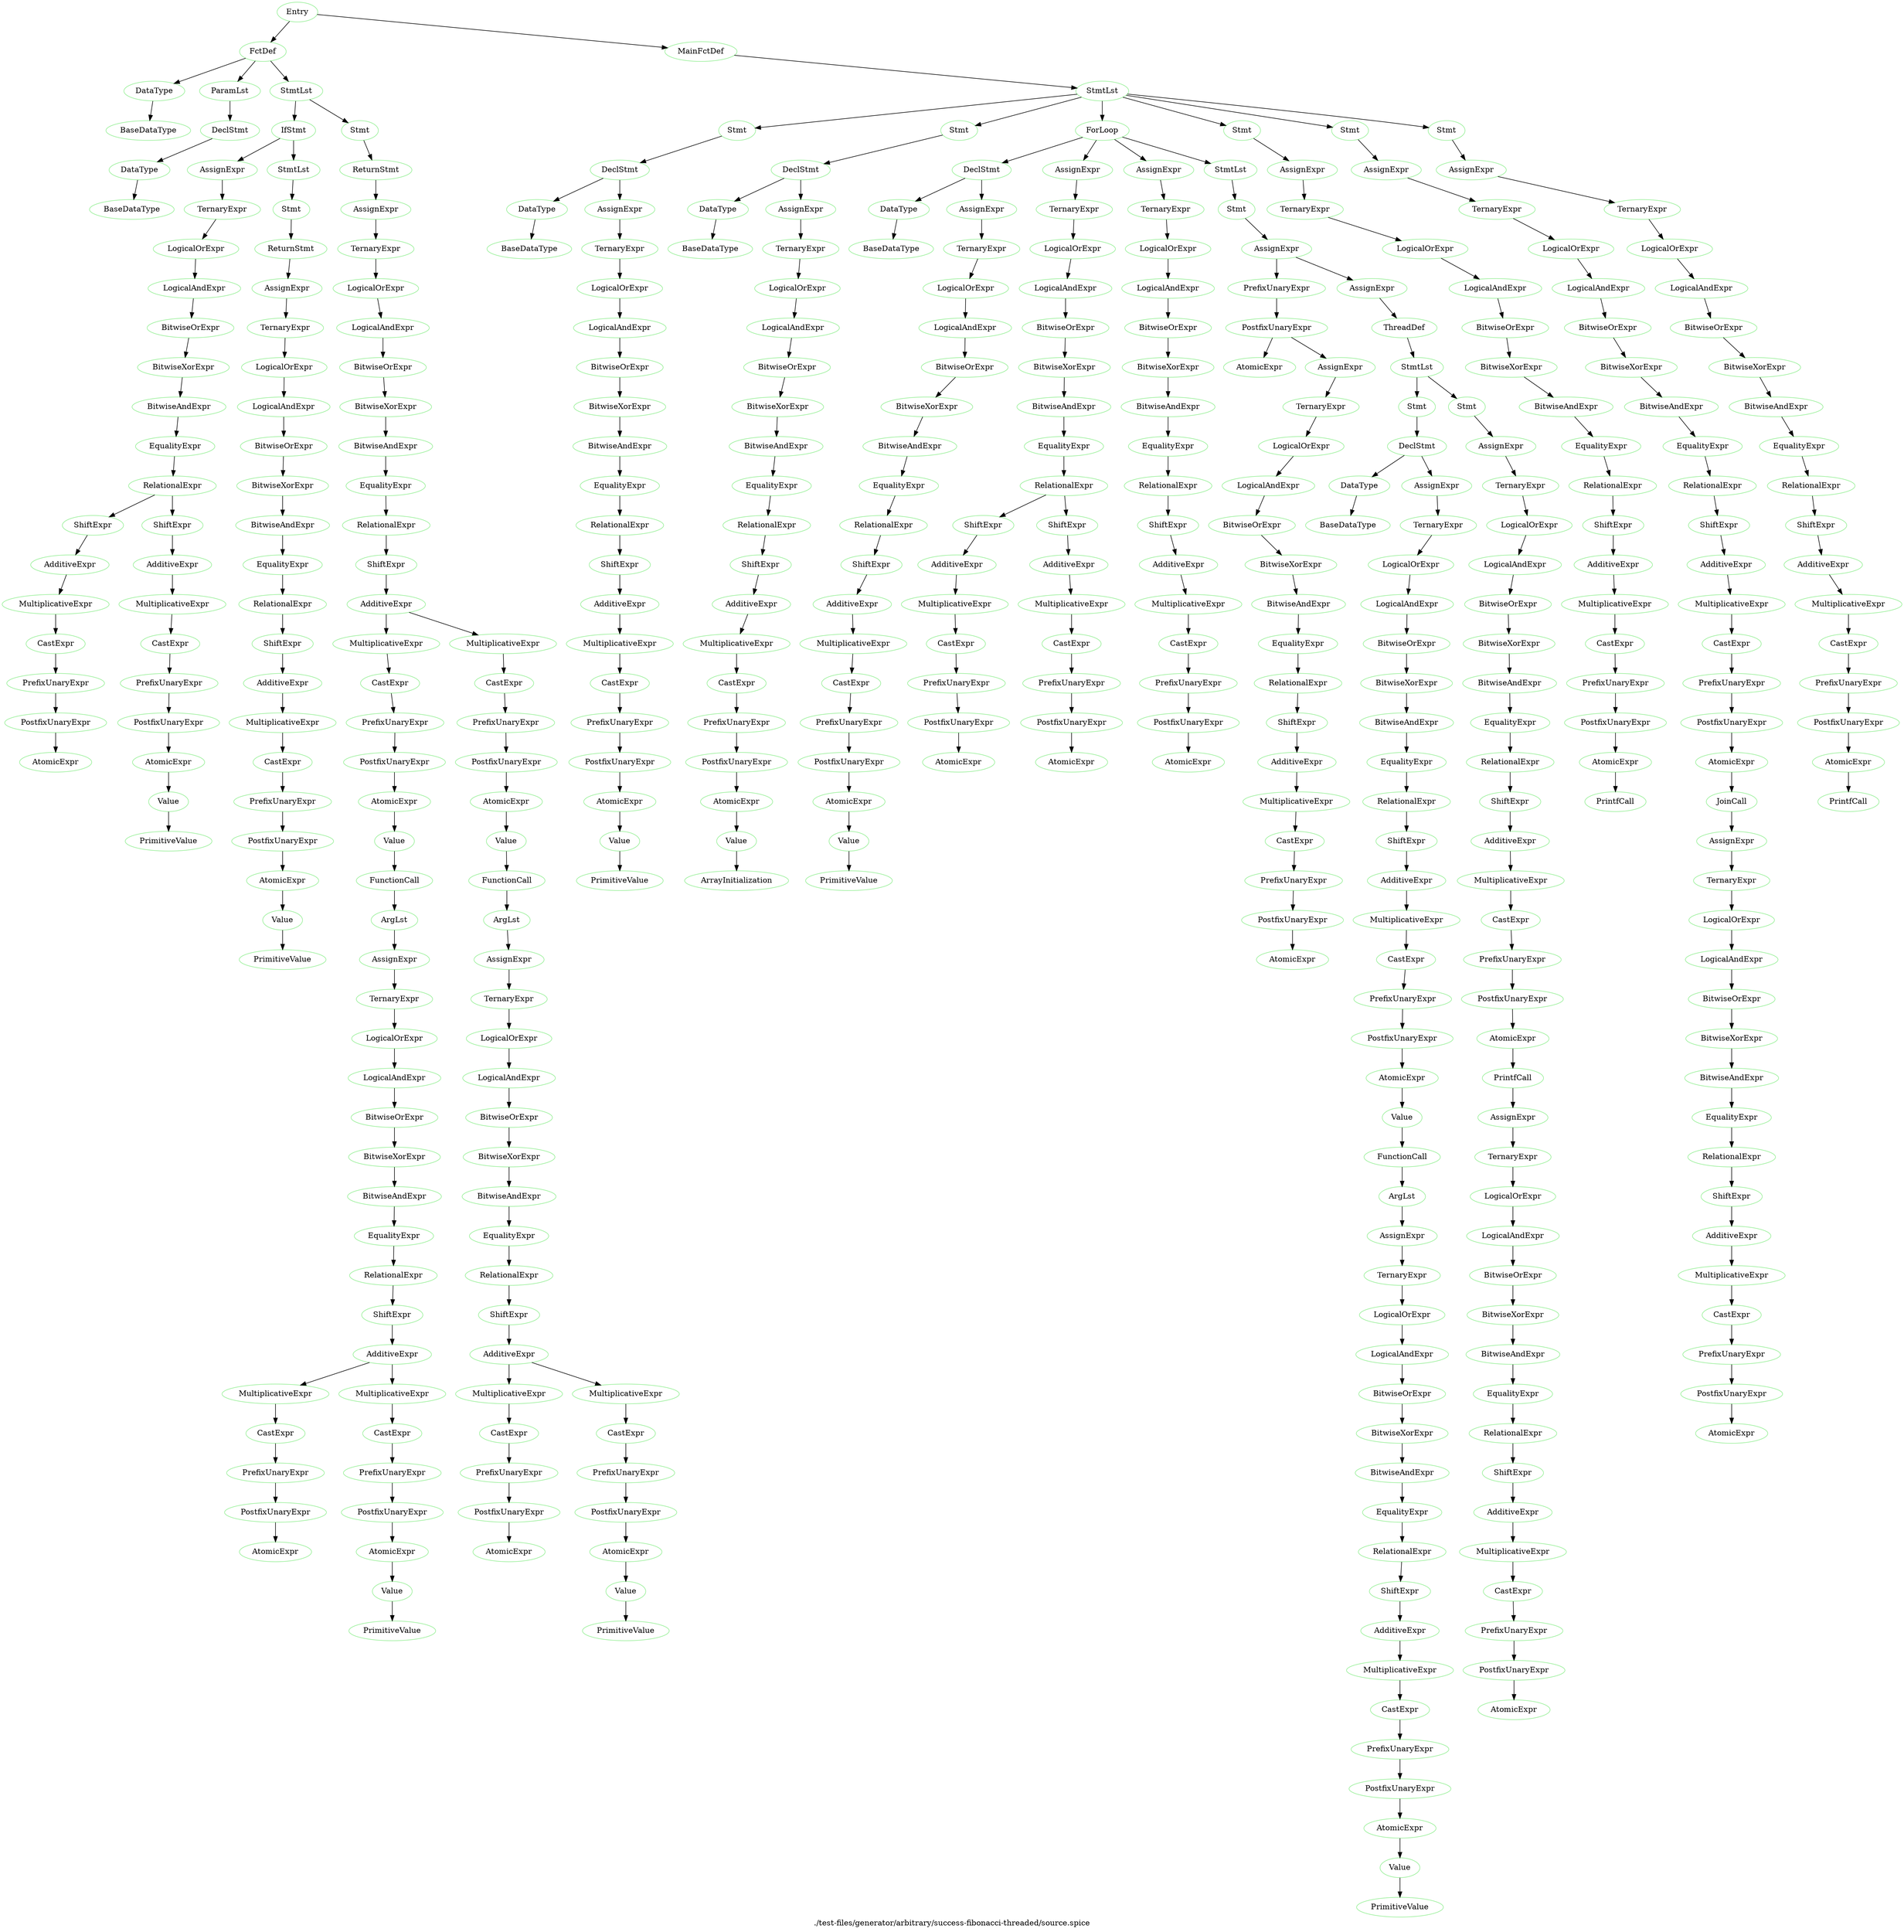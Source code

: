 digraph {
 rankdir="TB";
 label="./test-files/generator/arbitrary/success-fibonacci-threaded/source.spice";
 L1C1_Entry [color="lightgreen",label="Entry"];
 L1C1_FctDef [color="lightgreen",label="FctDef"];
 L1C1_Entry -> L1C1_FctDef;
 L1C3_DataType [color="lightgreen",label="DataType"];
 L1C1_FctDef -> L1C3_DataType;
 L1C3_BaseDataType [color="lightgreen",label="BaseDataType"];
 L1C3_DataType -> L1C3_BaseDataType;
 L1C12_ParamLst [color="lightgreen",label="ParamLst"];
 L1C1_FctDef -> L1C12_ParamLst;
 L1C12_DeclStmt [color="lightgreen",label="DeclStmt"];
 L1C12_ParamLst -> L1C12_DeclStmt;
 L1C12_DataType [color="lightgreen",label="DataType"];
 L1C12_DeclStmt -> L1C12_DataType;
 L1C12_BaseDataType [color="lightgreen",label="BaseDataType"];
 L1C12_DataType -> L1C12_BaseDataType;
 L2C5_StmtLst [color="lightgreen",label="StmtLst"];
 L1C1_FctDef -> L2C5_StmtLst;
 L2C5_IfStmt [color="lightgreen",label="IfStmt"];
 L2C5_StmtLst -> L2C5_IfStmt;
 L2C8_AssignExpr [color="lightgreen",label="AssignExpr"];
 L2C5_IfStmt -> L2C8_AssignExpr;
 L2C8_TernaryExpr [color="lightgreen",label="TernaryExpr"];
 L2C8_AssignExpr -> L2C8_TernaryExpr;
 L2C8_LogicalOrExpr [color="lightgreen",label="LogicalOrExpr"];
 L2C8_TernaryExpr -> L2C8_LogicalOrExpr;
 L2C8_LogicalAndExpr [color="lightgreen",label="LogicalAndExpr"];
 L2C8_LogicalOrExpr -> L2C8_LogicalAndExpr;
 L2C8_BitwiseOrExpr [color="lightgreen",label="BitwiseOrExpr"];
 L2C8_LogicalAndExpr -> L2C8_BitwiseOrExpr;
 L2C8_BitwiseXorExpr [color="lightgreen",label="BitwiseXorExpr"];
 L2C8_BitwiseOrExpr -> L2C8_BitwiseXorExpr;
 L2C8_BitwiseAndExpr [color="lightgreen",label="BitwiseAndExpr"];
 L2C8_BitwiseXorExpr -> L2C8_BitwiseAndExpr;
 L2C8_EqualityExpr [color="lightgreen",label="EqualityExpr"];
 L2C8_BitwiseAndExpr -> L2C8_EqualityExpr;
 L2C8_RelationalExpr [color="lightgreen",label="RelationalExpr"];
 L2C8_EqualityExpr -> L2C8_RelationalExpr;
 L2C8_ShiftExpr [color="lightgreen",label="ShiftExpr"];
 L2C8_RelationalExpr -> L2C8_ShiftExpr;
 L2C8_AdditiveExpr [color="lightgreen",label="AdditiveExpr"];
 L2C8_ShiftExpr -> L2C8_AdditiveExpr;
 L2C8_MultiplicativeExpr [color="lightgreen",label="MultiplicativeExpr"];
 L2C8_AdditiveExpr -> L2C8_MultiplicativeExpr;
 L2C8_CastExpr [color="lightgreen",label="CastExpr"];
 L2C8_MultiplicativeExpr -> L2C8_CastExpr;
 L2C8_PrefixUnaryExpr [color="lightgreen",label="PrefixUnaryExpr"];
 L2C8_CastExpr -> L2C8_PrefixUnaryExpr;
 L2C8_PostfixUnaryExpr [color="lightgreen",label="PostfixUnaryExpr"];
 L2C8_PrefixUnaryExpr -> L2C8_PostfixUnaryExpr;
 L2C8_AtomicExpr [color="lightgreen",label="AtomicExpr"];
 L2C8_PostfixUnaryExpr -> L2C8_AtomicExpr;
 L2C13_ShiftExpr [color="lightgreen",label="ShiftExpr"];
 L2C8_RelationalExpr -> L2C13_ShiftExpr;
 L2C13_AdditiveExpr [color="lightgreen",label="AdditiveExpr"];
 L2C13_ShiftExpr -> L2C13_AdditiveExpr;
 L2C13_MultiplicativeExpr [color="lightgreen",label="MultiplicativeExpr"];
 L2C13_AdditiveExpr -> L2C13_MultiplicativeExpr;
 L2C13_CastExpr [color="lightgreen",label="CastExpr"];
 L2C13_MultiplicativeExpr -> L2C13_CastExpr;
 L2C13_PrefixUnaryExpr [color="lightgreen",label="PrefixUnaryExpr"];
 L2C13_CastExpr -> L2C13_PrefixUnaryExpr;
 L2C13_PostfixUnaryExpr [color="lightgreen",label="PostfixUnaryExpr"];
 L2C13_PrefixUnaryExpr -> L2C13_PostfixUnaryExpr;
 L2C13_AtomicExpr [color="lightgreen",label="AtomicExpr"];
 L2C13_PostfixUnaryExpr -> L2C13_AtomicExpr;
 L2C13_Value [color="lightgreen",label="Value"];
 L2C13_AtomicExpr -> L2C13_Value;
 L2C13_PrimitiveValue [color="lightgreen",label="PrimitiveValue"];
 L2C13_Value -> L2C13_PrimitiveValue;
 L2C17_StmtLst [color="lightgreen",label="StmtLst"];
 L2C5_IfStmt -> L2C17_StmtLst;
 L2C17_Stmt [color="lightgreen",label="Stmt"];
 L2C17_StmtLst -> L2C17_Stmt;
 L2C17_ReturnStmt [color="lightgreen",label="ReturnStmt"];
 L2C17_Stmt -> L2C17_ReturnStmt;
 L2C24_AssignExpr [color="lightgreen",label="AssignExpr"];
 L2C17_ReturnStmt -> L2C24_AssignExpr;
 L2C24_TernaryExpr [color="lightgreen",label="TernaryExpr"];
 L2C24_AssignExpr -> L2C24_TernaryExpr;
 L2C24_LogicalOrExpr [color="lightgreen",label="LogicalOrExpr"];
 L2C24_TernaryExpr -> L2C24_LogicalOrExpr;
 L2C24_LogicalAndExpr [color="lightgreen",label="LogicalAndExpr"];
 L2C24_LogicalOrExpr -> L2C24_LogicalAndExpr;
 L2C24_BitwiseOrExpr [color="lightgreen",label="BitwiseOrExpr"];
 L2C24_LogicalAndExpr -> L2C24_BitwiseOrExpr;
 L2C24_BitwiseXorExpr [color="lightgreen",label="BitwiseXorExpr"];
 L2C24_BitwiseOrExpr -> L2C24_BitwiseXorExpr;
 L2C24_BitwiseAndExpr [color="lightgreen",label="BitwiseAndExpr"];
 L2C24_BitwiseXorExpr -> L2C24_BitwiseAndExpr;
 L2C24_EqualityExpr [color="lightgreen",label="EqualityExpr"];
 L2C24_BitwiseAndExpr -> L2C24_EqualityExpr;
 L2C24_RelationalExpr [color="lightgreen",label="RelationalExpr"];
 L2C24_EqualityExpr -> L2C24_RelationalExpr;
 L2C24_ShiftExpr [color="lightgreen",label="ShiftExpr"];
 L2C24_RelationalExpr -> L2C24_ShiftExpr;
 L2C24_AdditiveExpr [color="lightgreen",label="AdditiveExpr"];
 L2C24_ShiftExpr -> L2C24_AdditiveExpr;
 L2C24_MultiplicativeExpr [color="lightgreen",label="MultiplicativeExpr"];
 L2C24_AdditiveExpr -> L2C24_MultiplicativeExpr;
 L2C24_CastExpr [color="lightgreen",label="CastExpr"];
 L2C24_MultiplicativeExpr -> L2C24_CastExpr;
 L2C24_PrefixUnaryExpr [color="lightgreen",label="PrefixUnaryExpr"];
 L2C24_CastExpr -> L2C24_PrefixUnaryExpr;
 L2C24_PostfixUnaryExpr [color="lightgreen",label="PostfixUnaryExpr"];
 L2C24_PrefixUnaryExpr -> L2C24_PostfixUnaryExpr;
 L2C24_AtomicExpr [color="lightgreen",label="AtomicExpr"];
 L2C24_PostfixUnaryExpr -> L2C24_AtomicExpr;
 L2C24_Value [color="lightgreen",label="Value"];
 L2C24_AtomicExpr -> L2C24_Value;
 L2C24_PrimitiveValue [color="lightgreen",label="PrimitiveValue"];
 L2C24_Value -> L2C24_PrimitiveValue;
 L3C5_Stmt [color="lightgreen",label="Stmt"];
 L2C5_StmtLst -> L3C5_Stmt;
 L3C5_ReturnStmt [color="lightgreen",label="ReturnStmt"];
 L3C5_Stmt -> L3C5_ReturnStmt;
 L3C12_AssignExpr [color="lightgreen",label="AssignExpr"];
 L3C5_ReturnStmt -> L3C12_AssignExpr;
 L3C12_TernaryExpr [color="lightgreen",label="TernaryExpr"];
 L3C12_AssignExpr -> L3C12_TernaryExpr;
 L3C12_LogicalOrExpr [color="lightgreen",label="LogicalOrExpr"];
 L3C12_TernaryExpr -> L3C12_LogicalOrExpr;
 L3C12_LogicalAndExpr [color="lightgreen",label="LogicalAndExpr"];
 L3C12_LogicalOrExpr -> L3C12_LogicalAndExpr;
 L3C12_BitwiseOrExpr [color="lightgreen",label="BitwiseOrExpr"];
 L3C12_LogicalAndExpr -> L3C12_BitwiseOrExpr;
 L3C12_BitwiseXorExpr [color="lightgreen",label="BitwiseXorExpr"];
 L3C12_BitwiseOrExpr -> L3C12_BitwiseXorExpr;
 L3C12_BitwiseAndExpr [color="lightgreen",label="BitwiseAndExpr"];
 L3C12_BitwiseXorExpr -> L3C12_BitwiseAndExpr;
 L3C12_EqualityExpr [color="lightgreen",label="EqualityExpr"];
 L3C12_BitwiseAndExpr -> L3C12_EqualityExpr;
 L3C12_RelationalExpr [color="lightgreen",label="RelationalExpr"];
 L3C12_EqualityExpr -> L3C12_RelationalExpr;
 L3C12_ShiftExpr [color="lightgreen",label="ShiftExpr"];
 L3C12_RelationalExpr -> L3C12_ShiftExpr;
 L3C12_AdditiveExpr [color="lightgreen",label="AdditiveExpr"];
 L3C12_ShiftExpr -> L3C12_AdditiveExpr;
 L3C12_MultiplicativeExpr [color="lightgreen",label="MultiplicativeExpr"];
 L3C12_AdditiveExpr -> L3C12_MultiplicativeExpr;
 L3C12_CastExpr [color="lightgreen",label="CastExpr"];
 L3C12_MultiplicativeExpr -> L3C12_CastExpr;
 L3C12_PrefixUnaryExpr [color="lightgreen",label="PrefixUnaryExpr"];
 L3C12_CastExpr -> L3C12_PrefixUnaryExpr;
 L3C12_PostfixUnaryExpr [color="lightgreen",label="PostfixUnaryExpr"];
 L3C12_PrefixUnaryExpr -> L3C12_PostfixUnaryExpr;
 L3C12_AtomicExpr [color="lightgreen",label="AtomicExpr"];
 L3C12_PostfixUnaryExpr -> L3C12_AtomicExpr;
 L3C12_Value [color="lightgreen",label="Value"];
 L3C12_AtomicExpr -> L3C12_Value;
 L3C12_FunctionCall [color="lightgreen",label="FunctionCall"];
 L3C12_Value -> L3C12_FunctionCall;
 L3C16_ArgLst [color="lightgreen",label="ArgLst"];
 L3C12_FunctionCall -> L3C16_ArgLst;
 L3C16_AssignExpr [color="lightgreen",label="AssignExpr"];
 L3C16_ArgLst -> L3C16_AssignExpr;
 L3C16_TernaryExpr [color="lightgreen",label="TernaryExpr"];
 L3C16_AssignExpr -> L3C16_TernaryExpr;
 L3C16_LogicalOrExpr [color="lightgreen",label="LogicalOrExpr"];
 L3C16_TernaryExpr -> L3C16_LogicalOrExpr;
 L3C16_LogicalAndExpr [color="lightgreen",label="LogicalAndExpr"];
 L3C16_LogicalOrExpr -> L3C16_LogicalAndExpr;
 L3C16_BitwiseOrExpr [color="lightgreen",label="BitwiseOrExpr"];
 L3C16_LogicalAndExpr -> L3C16_BitwiseOrExpr;
 L3C16_BitwiseXorExpr [color="lightgreen",label="BitwiseXorExpr"];
 L3C16_BitwiseOrExpr -> L3C16_BitwiseXorExpr;
 L3C16_BitwiseAndExpr [color="lightgreen",label="BitwiseAndExpr"];
 L3C16_BitwiseXorExpr -> L3C16_BitwiseAndExpr;
 L3C16_EqualityExpr [color="lightgreen",label="EqualityExpr"];
 L3C16_BitwiseAndExpr -> L3C16_EqualityExpr;
 L3C16_RelationalExpr [color="lightgreen",label="RelationalExpr"];
 L3C16_EqualityExpr -> L3C16_RelationalExpr;
 L3C16_ShiftExpr [color="lightgreen",label="ShiftExpr"];
 L3C16_RelationalExpr -> L3C16_ShiftExpr;
 L3C16_AdditiveExpr [color="lightgreen",label="AdditiveExpr"];
 L3C16_ShiftExpr -> L3C16_AdditiveExpr;
 L3C16_MultiplicativeExpr [color="lightgreen",label="MultiplicativeExpr"];
 L3C16_AdditiveExpr -> L3C16_MultiplicativeExpr;
 L3C16_CastExpr [color="lightgreen",label="CastExpr"];
 L3C16_MultiplicativeExpr -> L3C16_CastExpr;
 L3C16_PrefixUnaryExpr [color="lightgreen",label="PrefixUnaryExpr"];
 L3C16_CastExpr -> L3C16_PrefixUnaryExpr;
 L3C16_PostfixUnaryExpr [color="lightgreen",label="PostfixUnaryExpr"];
 L3C16_PrefixUnaryExpr -> L3C16_PostfixUnaryExpr;
 L3C16_AtomicExpr [color="lightgreen",label="AtomicExpr"];
 L3C16_PostfixUnaryExpr -> L3C16_AtomicExpr;
 L3C20_MultiplicativeExpr [color="lightgreen",label="MultiplicativeExpr"];
 L3C16_AdditiveExpr -> L3C20_MultiplicativeExpr;
 L3C20_CastExpr [color="lightgreen",label="CastExpr"];
 L3C20_MultiplicativeExpr -> L3C20_CastExpr;
 L3C20_PrefixUnaryExpr [color="lightgreen",label="PrefixUnaryExpr"];
 L3C20_CastExpr -> L3C20_PrefixUnaryExpr;
 L3C20_PostfixUnaryExpr [color="lightgreen",label="PostfixUnaryExpr"];
 L3C20_PrefixUnaryExpr -> L3C20_PostfixUnaryExpr;
 L3C20_AtomicExpr [color="lightgreen",label="AtomicExpr"];
 L3C20_PostfixUnaryExpr -> L3C20_AtomicExpr;
 L3C20_Value [color="lightgreen",label="Value"];
 L3C20_AtomicExpr -> L3C20_Value;
 L3C20_PrimitiveValue [color="lightgreen",label="PrimitiveValue"];
 L3C20_Value -> L3C20_PrimitiveValue;
 L3C25_MultiplicativeExpr [color="lightgreen",label="MultiplicativeExpr"];
 L3C12_AdditiveExpr -> L3C25_MultiplicativeExpr;
 L3C25_CastExpr [color="lightgreen",label="CastExpr"];
 L3C25_MultiplicativeExpr -> L3C25_CastExpr;
 L3C25_PrefixUnaryExpr [color="lightgreen",label="PrefixUnaryExpr"];
 L3C25_CastExpr -> L3C25_PrefixUnaryExpr;
 L3C25_PostfixUnaryExpr [color="lightgreen",label="PostfixUnaryExpr"];
 L3C25_PrefixUnaryExpr -> L3C25_PostfixUnaryExpr;
 L3C25_AtomicExpr [color="lightgreen",label="AtomicExpr"];
 L3C25_PostfixUnaryExpr -> L3C25_AtomicExpr;
 L3C25_Value [color="lightgreen",label="Value"];
 L3C25_AtomicExpr -> L3C25_Value;
 L3C25_FunctionCall [color="lightgreen",label="FunctionCall"];
 L3C25_Value -> L3C25_FunctionCall;
 L3C29_ArgLst [color="lightgreen",label="ArgLst"];
 L3C25_FunctionCall -> L3C29_ArgLst;
 L3C29_AssignExpr [color="lightgreen",label="AssignExpr"];
 L3C29_ArgLst -> L3C29_AssignExpr;
 L3C29_TernaryExpr [color="lightgreen",label="TernaryExpr"];
 L3C29_AssignExpr -> L3C29_TernaryExpr;
 L3C29_LogicalOrExpr [color="lightgreen",label="LogicalOrExpr"];
 L3C29_TernaryExpr -> L3C29_LogicalOrExpr;
 L3C29_LogicalAndExpr [color="lightgreen",label="LogicalAndExpr"];
 L3C29_LogicalOrExpr -> L3C29_LogicalAndExpr;
 L3C29_BitwiseOrExpr [color="lightgreen",label="BitwiseOrExpr"];
 L3C29_LogicalAndExpr -> L3C29_BitwiseOrExpr;
 L3C29_BitwiseXorExpr [color="lightgreen",label="BitwiseXorExpr"];
 L3C29_BitwiseOrExpr -> L3C29_BitwiseXorExpr;
 L3C29_BitwiseAndExpr [color="lightgreen",label="BitwiseAndExpr"];
 L3C29_BitwiseXorExpr -> L3C29_BitwiseAndExpr;
 L3C29_EqualityExpr [color="lightgreen",label="EqualityExpr"];
 L3C29_BitwiseAndExpr -> L3C29_EqualityExpr;
 L3C29_RelationalExpr [color="lightgreen",label="RelationalExpr"];
 L3C29_EqualityExpr -> L3C29_RelationalExpr;
 L3C29_ShiftExpr [color="lightgreen",label="ShiftExpr"];
 L3C29_RelationalExpr -> L3C29_ShiftExpr;
 L3C29_AdditiveExpr [color="lightgreen",label="AdditiveExpr"];
 L3C29_ShiftExpr -> L3C29_AdditiveExpr;
 L3C29_MultiplicativeExpr [color="lightgreen",label="MultiplicativeExpr"];
 L3C29_AdditiveExpr -> L3C29_MultiplicativeExpr;
 L3C29_CastExpr [color="lightgreen",label="CastExpr"];
 L3C29_MultiplicativeExpr -> L3C29_CastExpr;
 L3C29_PrefixUnaryExpr [color="lightgreen",label="PrefixUnaryExpr"];
 L3C29_CastExpr -> L3C29_PrefixUnaryExpr;
 L3C29_PostfixUnaryExpr [color="lightgreen",label="PostfixUnaryExpr"];
 L3C29_PrefixUnaryExpr -> L3C29_PostfixUnaryExpr;
 L3C29_AtomicExpr [color="lightgreen",label="AtomicExpr"];
 L3C29_PostfixUnaryExpr -> L3C29_AtomicExpr;
 L3C33_MultiplicativeExpr [color="lightgreen",label="MultiplicativeExpr"];
 L3C29_AdditiveExpr -> L3C33_MultiplicativeExpr;
 L3C33_CastExpr [color="lightgreen",label="CastExpr"];
 L3C33_MultiplicativeExpr -> L3C33_CastExpr;
 L3C33_PrefixUnaryExpr [color="lightgreen",label="PrefixUnaryExpr"];
 L3C33_CastExpr -> L3C33_PrefixUnaryExpr;
 L3C33_PostfixUnaryExpr [color="lightgreen",label="PostfixUnaryExpr"];
 L3C33_PrefixUnaryExpr -> L3C33_PostfixUnaryExpr;
 L3C33_AtomicExpr [color="lightgreen",label="AtomicExpr"];
 L3C33_PostfixUnaryExpr -> L3C33_AtomicExpr;
 L3C33_Value [color="lightgreen",label="Value"];
 L3C33_AtomicExpr -> L3C33_Value;
 L3C33_PrimitiveValue [color="lightgreen",label="PrimitiveValue"];
 L3C33_Value -> L3C33_PrimitiveValue;
 L6C1_MainFctDef [color="lightgreen",label="MainFctDef"];
 L1C1_Entry -> L6C1_MainFctDef;
 L7C5_StmtLst [color="lightgreen",label="StmtLst"];
 L6C1_MainFctDef -> L7C5_StmtLst;
 L7C5_Stmt [color="lightgreen",label="Stmt"];
 L7C5_StmtLst -> L7C5_Stmt;
 L7C5_DeclStmt [color="lightgreen",label="DeclStmt"];
 L7C5_Stmt -> L7C5_DeclStmt;
 L7C5_DataType [color="lightgreen",label="DataType"];
 L7C5_DeclStmt -> L7C5_DataType;
 L7C5_BaseDataType [color="lightgreen",label="BaseDataType"];
 L7C5_DataType -> L7C5_BaseDataType;
 L7C23_AssignExpr [color="lightgreen",label="AssignExpr"];
 L7C5_DeclStmt -> L7C23_AssignExpr;
 L7C23_TernaryExpr [color="lightgreen",label="TernaryExpr"];
 L7C23_AssignExpr -> L7C23_TernaryExpr;
 L7C23_LogicalOrExpr [color="lightgreen",label="LogicalOrExpr"];
 L7C23_TernaryExpr -> L7C23_LogicalOrExpr;
 L7C23_LogicalAndExpr [color="lightgreen",label="LogicalAndExpr"];
 L7C23_LogicalOrExpr -> L7C23_LogicalAndExpr;
 L7C23_BitwiseOrExpr [color="lightgreen",label="BitwiseOrExpr"];
 L7C23_LogicalAndExpr -> L7C23_BitwiseOrExpr;
 L7C23_BitwiseXorExpr [color="lightgreen",label="BitwiseXorExpr"];
 L7C23_BitwiseOrExpr -> L7C23_BitwiseXorExpr;
 L7C23_BitwiseAndExpr [color="lightgreen",label="BitwiseAndExpr"];
 L7C23_BitwiseXorExpr -> L7C23_BitwiseAndExpr;
 L7C23_EqualityExpr [color="lightgreen",label="EqualityExpr"];
 L7C23_BitwiseAndExpr -> L7C23_EqualityExpr;
 L7C23_RelationalExpr [color="lightgreen",label="RelationalExpr"];
 L7C23_EqualityExpr -> L7C23_RelationalExpr;
 L7C23_ShiftExpr [color="lightgreen",label="ShiftExpr"];
 L7C23_RelationalExpr -> L7C23_ShiftExpr;
 L7C23_AdditiveExpr [color="lightgreen",label="AdditiveExpr"];
 L7C23_ShiftExpr -> L7C23_AdditiveExpr;
 L7C23_MultiplicativeExpr [color="lightgreen",label="MultiplicativeExpr"];
 L7C23_AdditiveExpr -> L7C23_MultiplicativeExpr;
 L7C23_CastExpr [color="lightgreen",label="CastExpr"];
 L7C23_MultiplicativeExpr -> L7C23_CastExpr;
 L7C23_PrefixUnaryExpr [color="lightgreen",label="PrefixUnaryExpr"];
 L7C23_CastExpr -> L7C23_PrefixUnaryExpr;
 L7C23_PostfixUnaryExpr [color="lightgreen",label="PostfixUnaryExpr"];
 L7C23_PrefixUnaryExpr -> L7C23_PostfixUnaryExpr;
 L7C23_AtomicExpr [color="lightgreen",label="AtomicExpr"];
 L7C23_PostfixUnaryExpr -> L7C23_AtomicExpr;
 L7C23_Value [color="lightgreen",label="Value"];
 L7C23_AtomicExpr -> L7C23_Value;
 L7C23_PrimitiveValue [color="lightgreen",label="PrimitiveValue"];
 L7C23_Value -> L7C23_PrimitiveValue;
 L8C5_Stmt [color="lightgreen",label="Stmt"];
 L7C5_StmtLst -> L8C5_Stmt;
 L8C5_DeclStmt [color="lightgreen",label="DeclStmt"];
 L8C5_Stmt -> L8C5_DeclStmt;
 L8C5_DataType [color="lightgreen",label="DataType"];
 L8C5_DeclStmt -> L8C5_DataType;
 L8C5_BaseDataType [color="lightgreen",label="BaseDataType"];
 L8C5_DataType -> L8C5_BaseDataType;
 L8C24_AssignExpr [color="lightgreen",label="AssignExpr"];
 L8C5_DeclStmt -> L8C24_AssignExpr;
 L8C24_TernaryExpr [color="lightgreen",label="TernaryExpr"];
 L8C24_AssignExpr -> L8C24_TernaryExpr;
 L8C24_LogicalOrExpr [color="lightgreen",label="LogicalOrExpr"];
 L8C24_TernaryExpr -> L8C24_LogicalOrExpr;
 L8C24_LogicalAndExpr [color="lightgreen",label="LogicalAndExpr"];
 L8C24_LogicalOrExpr -> L8C24_LogicalAndExpr;
 L8C24_BitwiseOrExpr [color="lightgreen",label="BitwiseOrExpr"];
 L8C24_LogicalAndExpr -> L8C24_BitwiseOrExpr;
 L8C24_BitwiseXorExpr [color="lightgreen",label="BitwiseXorExpr"];
 L8C24_BitwiseOrExpr -> L8C24_BitwiseXorExpr;
 L8C24_BitwiseAndExpr [color="lightgreen",label="BitwiseAndExpr"];
 L8C24_BitwiseXorExpr -> L8C24_BitwiseAndExpr;
 L8C24_EqualityExpr [color="lightgreen",label="EqualityExpr"];
 L8C24_BitwiseAndExpr -> L8C24_EqualityExpr;
 L8C24_RelationalExpr [color="lightgreen",label="RelationalExpr"];
 L8C24_EqualityExpr -> L8C24_RelationalExpr;
 L8C24_ShiftExpr [color="lightgreen",label="ShiftExpr"];
 L8C24_RelationalExpr -> L8C24_ShiftExpr;
 L8C24_AdditiveExpr [color="lightgreen",label="AdditiveExpr"];
 L8C24_ShiftExpr -> L8C24_AdditiveExpr;
 L8C24_MultiplicativeExpr [color="lightgreen",label="MultiplicativeExpr"];
 L8C24_AdditiveExpr -> L8C24_MultiplicativeExpr;
 L8C24_CastExpr [color="lightgreen",label="CastExpr"];
 L8C24_MultiplicativeExpr -> L8C24_CastExpr;
 L8C24_PrefixUnaryExpr [color="lightgreen",label="PrefixUnaryExpr"];
 L8C24_CastExpr -> L8C24_PrefixUnaryExpr;
 L8C24_PostfixUnaryExpr [color="lightgreen",label="PostfixUnaryExpr"];
 L8C24_PrefixUnaryExpr -> L8C24_PostfixUnaryExpr;
 L8C24_AtomicExpr [color="lightgreen",label="AtomicExpr"];
 L8C24_PostfixUnaryExpr -> L8C24_AtomicExpr;
 L8C24_Value [color="lightgreen",label="Value"];
 L8C24_AtomicExpr -> L8C24_Value;
 L8C24_ArrayInitialization [color="lightgreen",label="ArrayInitialization"];
 L8C24_Value -> L8C24_ArrayInitialization;
 L9C5_ForLoop [color="lightgreen",label="ForLoop"];
 L7C5_StmtLst -> L9C5_ForLoop;
 L9C9_DeclStmt [color="lightgreen",label="DeclStmt"];
 L9C5_ForLoop -> L9C9_DeclStmt;
 L9C9_DataType [color="lightgreen",label="DataType"];
 L9C9_DeclStmt -> L9C9_DataType;
 L9C9_BaseDataType [color="lightgreen",label="BaseDataType"];
 L9C9_DataType -> L9C9_BaseDataType;
 L9C17_AssignExpr [color="lightgreen",label="AssignExpr"];
 L9C9_DeclStmt -> L9C17_AssignExpr;
 L9C17_TernaryExpr [color="lightgreen",label="TernaryExpr"];
 L9C17_AssignExpr -> L9C17_TernaryExpr;
 L9C17_LogicalOrExpr [color="lightgreen",label="LogicalOrExpr"];
 L9C17_TernaryExpr -> L9C17_LogicalOrExpr;
 L9C17_LogicalAndExpr [color="lightgreen",label="LogicalAndExpr"];
 L9C17_LogicalOrExpr -> L9C17_LogicalAndExpr;
 L9C17_BitwiseOrExpr [color="lightgreen",label="BitwiseOrExpr"];
 L9C17_LogicalAndExpr -> L9C17_BitwiseOrExpr;
 L9C17_BitwiseXorExpr [color="lightgreen",label="BitwiseXorExpr"];
 L9C17_BitwiseOrExpr -> L9C17_BitwiseXorExpr;
 L9C17_BitwiseAndExpr [color="lightgreen",label="BitwiseAndExpr"];
 L9C17_BitwiseXorExpr -> L9C17_BitwiseAndExpr;
 L9C17_EqualityExpr [color="lightgreen",label="EqualityExpr"];
 L9C17_BitwiseAndExpr -> L9C17_EqualityExpr;
 L9C17_RelationalExpr [color="lightgreen",label="RelationalExpr"];
 L9C17_EqualityExpr -> L9C17_RelationalExpr;
 L9C17_ShiftExpr [color="lightgreen",label="ShiftExpr"];
 L9C17_RelationalExpr -> L9C17_ShiftExpr;
 L9C17_AdditiveExpr [color="lightgreen",label="AdditiveExpr"];
 L9C17_ShiftExpr -> L9C17_AdditiveExpr;
 L9C17_MultiplicativeExpr [color="lightgreen",label="MultiplicativeExpr"];
 L9C17_AdditiveExpr -> L9C17_MultiplicativeExpr;
 L9C17_CastExpr [color="lightgreen",label="CastExpr"];
 L9C17_MultiplicativeExpr -> L9C17_CastExpr;
 L9C17_PrefixUnaryExpr [color="lightgreen",label="PrefixUnaryExpr"];
 L9C17_CastExpr -> L9C17_PrefixUnaryExpr;
 L9C17_PostfixUnaryExpr [color="lightgreen",label="PostfixUnaryExpr"];
 L9C17_PrefixUnaryExpr -> L9C17_PostfixUnaryExpr;
 L9C17_AtomicExpr [color="lightgreen",label="AtomicExpr"];
 L9C17_PostfixUnaryExpr -> L9C17_AtomicExpr;
 L9C17_Value [color="lightgreen",label="Value"];
 L9C17_AtomicExpr -> L9C17_Value;
 L9C17_PrimitiveValue [color="lightgreen",label="PrimitiveValue"];
 L9C17_Value -> L9C17_PrimitiveValue;
 L9C20_AssignExpr [color="lightgreen",label="AssignExpr"];
 L9C5_ForLoop -> L9C20_AssignExpr;
 L9C20_TernaryExpr [color="lightgreen",label="TernaryExpr"];
 L9C20_AssignExpr -> L9C20_TernaryExpr;
 L9C20_LogicalOrExpr [color="lightgreen",label="LogicalOrExpr"];
 L9C20_TernaryExpr -> L9C20_LogicalOrExpr;
 L9C20_LogicalAndExpr [color="lightgreen",label="LogicalAndExpr"];
 L9C20_LogicalOrExpr -> L9C20_LogicalAndExpr;
 L9C20_BitwiseOrExpr [color="lightgreen",label="BitwiseOrExpr"];
 L9C20_LogicalAndExpr -> L9C20_BitwiseOrExpr;
 L9C20_BitwiseXorExpr [color="lightgreen",label="BitwiseXorExpr"];
 L9C20_BitwiseOrExpr -> L9C20_BitwiseXorExpr;
 L9C20_BitwiseAndExpr [color="lightgreen",label="BitwiseAndExpr"];
 L9C20_BitwiseXorExpr -> L9C20_BitwiseAndExpr;
 L9C20_EqualityExpr [color="lightgreen",label="EqualityExpr"];
 L9C20_BitwiseAndExpr -> L9C20_EqualityExpr;
 L9C20_RelationalExpr [color="lightgreen",label="RelationalExpr"];
 L9C20_EqualityExpr -> L9C20_RelationalExpr;
 L9C20_ShiftExpr [color="lightgreen",label="ShiftExpr"];
 L9C20_RelationalExpr -> L9C20_ShiftExpr;
 L9C20_AdditiveExpr [color="lightgreen",label="AdditiveExpr"];
 L9C20_ShiftExpr -> L9C20_AdditiveExpr;
 L9C20_MultiplicativeExpr [color="lightgreen",label="MultiplicativeExpr"];
 L9C20_AdditiveExpr -> L9C20_MultiplicativeExpr;
 L9C20_CastExpr [color="lightgreen",label="CastExpr"];
 L9C20_MultiplicativeExpr -> L9C20_CastExpr;
 L9C20_PrefixUnaryExpr [color="lightgreen",label="PrefixUnaryExpr"];
 L9C20_CastExpr -> L9C20_PrefixUnaryExpr;
 L9C20_PostfixUnaryExpr [color="lightgreen",label="PostfixUnaryExpr"];
 L9C20_PrefixUnaryExpr -> L9C20_PostfixUnaryExpr;
 L9C20_AtomicExpr [color="lightgreen",label="AtomicExpr"];
 L9C20_PostfixUnaryExpr -> L9C20_AtomicExpr;
 L9C24_ShiftExpr [color="lightgreen",label="ShiftExpr"];
 L9C20_RelationalExpr -> L9C24_ShiftExpr;
 L9C24_AdditiveExpr [color="lightgreen",label="AdditiveExpr"];
 L9C24_ShiftExpr -> L9C24_AdditiveExpr;
 L9C24_MultiplicativeExpr [color="lightgreen",label="MultiplicativeExpr"];
 L9C24_AdditiveExpr -> L9C24_MultiplicativeExpr;
 L9C24_CastExpr [color="lightgreen",label="CastExpr"];
 L9C24_MultiplicativeExpr -> L9C24_CastExpr;
 L9C24_PrefixUnaryExpr [color="lightgreen",label="PrefixUnaryExpr"];
 L9C24_CastExpr -> L9C24_PrefixUnaryExpr;
 L9C24_PostfixUnaryExpr [color="lightgreen",label="PostfixUnaryExpr"];
 L9C24_PrefixUnaryExpr -> L9C24_PostfixUnaryExpr;
 L9C24_AtomicExpr [color="lightgreen",label="AtomicExpr"];
 L9C24_PostfixUnaryExpr -> L9C24_AtomicExpr;
 L9C37_AssignExpr [color="lightgreen",label="AssignExpr"];
 L9C5_ForLoop -> L9C37_AssignExpr;
 L9C37_TernaryExpr [color="lightgreen",label="TernaryExpr"];
 L9C37_AssignExpr -> L9C37_TernaryExpr;
 L9C37_LogicalOrExpr [color="lightgreen",label="LogicalOrExpr"];
 L9C37_TernaryExpr -> L9C37_LogicalOrExpr;
 L9C37_LogicalAndExpr [color="lightgreen",label="LogicalAndExpr"];
 L9C37_LogicalOrExpr -> L9C37_LogicalAndExpr;
 L9C37_BitwiseOrExpr [color="lightgreen",label="BitwiseOrExpr"];
 L9C37_LogicalAndExpr -> L9C37_BitwiseOrExpr;
 L9C37_BitwiseXorExpr [color="lightgreen",label="BitwiseXorExpr"];
 L9C37_BitwiseOrExpr -> L9C37_BitwiseXorExpr;
 L9C37_BitwiseAndExpr [color="lightgreen",label="BitwiseAndExpr"];
 L9C37_BitwiseXorExpr -> L9C37_BitwiseAndExpr;
 L9C37_EqualityExpr [color="lightgreen",label="EqualityExpr"];
 L9C37_BitwiseAndExpr -> L9C37_EqualityExpr;
 L9C37_RelationalExpr [color="lightgreen",label="RelationalExpr"];
 L9C37_EqualityExpr -> L9C37_RelationalExpr;
 L9C37_ShiftExpr [color="lightgreen",label="ShiftExpr"];
 L9C37_RelationalExpr -> L9C37_ShiftExpr;
 L9C37_AdditiveExpr [color="lightgreen",label="AdditiveExpr"];
 L9C37_ShiftExpr -> L9C37_AdditiveExpr;
 L9C37_MultiplicativeExpr [color="lightgreen",label="MultiplicativeExpr"];
 L9C37_AdditiveExpr -> L9C37_MultiplicativeExpr;
 L9C37_CastExpr [color="lightgreen",label="CastExpr"];
 L9C37_MultiplicativeExpr -> L9C37_CastExpr;
 L9C37_PrefixUnaryExpr [color="lightgreen",label="PrefixUnaryExpr"];
 L9C37_CastExpr -> L9C37_PrefixUnaryExpr;
 L9C37_PostfixUnaryExpr [color="lightgreen",label="PostfixUnaryExpr"];
 L9C37_PrefixUnaryExpr -> L9C37_PostfixUnaryExpr;
 L9C37_AtomicExpr [color="lightgreen",label="AtomicExpr"];
 L9C37_PostfixUnaryExpr -> L9C37_AtomicExpr;
 L10C9_StmtLst [color="lightgreen",label="StmtLst"];
 L9C5_ForLoop -> L10C9_StmtLst;
 L10C9_Stmt [color="lightgreen",label="Stmt"];
 L10C9_StmtLst -> L10C9_Stmt;
 L10C9_AssignExpr [color="lightgreen",label="AssignExpr"];
 L10C9_Stmt -> L10C9_AssignExpr;
 L10C9_PrefixUnaryExpr [color="lightgreen",label="PrefixUnaryExpr"];
 L10C9_AssignExpr -> L10C9_PrefixUnaryExpr;
 L10C9_PostfixUnaryExpr [color="lightgreen",label="PostfixUnaryExpr"];
 L10C9_PrefixUnaryExpr -> L10C9_PostfixUnaryExpr;
 L10C9_AtomicExpr [color="lightgreen",label="AtomicExpr"];
 L10C9_PostfixUnaryExpr -> L10C9_AtomicExpr;
 L10C17_AssignExpr [color="lightgreen",label="AssignExpr"];
 L10C9_PostfixUnaryExpr -> L10C17_AssignExpr;
 L10C17_TernaryExpr [color="lightgreen",label="TernaryExpr"];
 L10C17_AssignExpr -> L10C17_TernaryExpr;
 L10C17_LogicalOrExpr [color="lightgreen",label="LogicalOrExpr"];
 L10C17_TernaryExpr -> L10C17_LogicalOrExpr;
 L10C17_LogicalAndExpr [color="lightgreen",label="LogicalAndExpr"];
 L10C17_LogicalOrExpr -> L10C17_LogicalAndExpr;
 L10C17_BitwiseOrExpr [color="lightgreen",label="BitwiseOrExpr"];
 L10C17_LogicalAndExpr -> L10C17_BitwiseOrExpr;
 L10C17_BitwiseXorExpr [color="lightgreen",label="BitwiseXorExpr"];
 L10C17_BitwiseOrExpr -> L10C17_BitwiseXorExpr;
 L10C17_BitwiseAndExpr [color="lightgreen",label="BitwiseAndExpr"];
 L10C17_BitwiseXorExpr -> L10C17_BitwiseAndExpr;
 L10C17_EqualityExpr [color="lightgreen",label="EqualityExpr"];
 L10C17_BitwiseAndExpr -> L10C17_EqualityExpr;
 L10C17_RelationalExpr [color="lightgreen",label="RelationalExpr"];
 L10C17_EqualityExpr -> L10C17_RelationalExpr;
 L10C17_ShiftExpr [color="lightgreen",label="ShiftExpr"];
 L10C17_RelationalExpr -> L10C17_ShiftExpr;
 L10C17_AdditiveExpr [color="lightgreen",label="AdditiveExpr"];
 L10C17_ShiftExpr -> L10C17_AdditiveExpr;
 L10C17_MultiplicativeExpr [color="lightgreen",label="MultiplicativeExpr"];
 L10C17_AdditiveExpr -> L10C17_MultiplicativeExpr;
 L10C17_CastExpr [color="lightgreen",label="CastExpr"];
 L10C17_MultiplicativeExpr -> L10C17_CastExpr;
 L10C17_PrefixUnaryExpr [color="lightgreen",label="PrefixUnaryExpr"];
 L10C17_CastExpr -> L10C17_PrefixUnaryExpr;
 L10C17_PostfixUnaryExpr [color="lightgreen",label="PostfixUnaryExpr"];
 L10C17_PrefixUnaryExpr -> L10C17_PostfixUnaryExpr;
 L10C17_AtomicExpr [color="lightgreen",label="AtomicExpr"];
 L10C17_PostfixUnaryExpr -> L10C17_AtomicExpr;
 L10C22_AssignExpr [color="lightgreen",label="AssignExpr"];
 L10C9_AssignExpr -> L10C22_AssignExpr;
 L10C22_ThreadDef [color="lightgreen",label="ThreadDef"];
 L10C22_AssignExpr -> L10C22_ThreadDef;
 L11C13_StmtLst [color="lightgreen",label="StmtLst"];
 L10C22_ThreadDef -> L11C13_StmtLst;
 L11C13_Stmt [color="lightgreen",label="Stmt"];
 L11C13_StmtLst -> L11C13_Stmt;
 L11C13_DeclStmt [color="lightgreen",label="DeclStmt"];
 L11C13_Stmt -> L11C13_DeclStmt;
 L11C13_DataType [color="lightgreen",label="DataType"];
 L11C13_DeclStmt -> L11C13_DataType;
 L11C13_BaseDataType [color="lightgreen",label="BaseDataType"];
 L11C13_DataType -> L11C13_BaseDataType;
 L11C26_AssignExpr [color="lightgreen",label="AssignExpr"];
 L11C13_DeclStmt -> L11C26_AssignExpr;
 L11C26_TernaryExpr [color="lightgreen",label="TernaryExpr"];
 L11C26_AssignExpr -> L11C26_TernaryExpr;
 L11C26_LogicalOrExpr [color="lightgreen",label="LogicalOrExpr"];
 L11C26_TernaryExpr -> L11C26_LogicalOrExpr;
 L11C26_LogicalAndExpr [color="lightgreen",label="LogicalAndExpr"];
 L11C26_LogicalOrExpr -> L11C26_LogicalAndExpr;
 L11C26_BitwiseOrExpr [color="lightgreen",label="BitwiseOrExpr"];
 L11C26_LogicalAndExpr -> L11C26_BitwiseOrExpr;
 L11C26_BitwiseXorExpr [color="lightgreen",label="BitwiseXorExpr"];
 L11C26_BitwiseOrExpr -> L11C26_BitwiseXorExpr;
 L11C26_BitwiseAndExpr [color="lightgreen",label="BitwiseAndExpr"];
 L11C26_BitwiseXorExpr -> L11C26_BitwiseAndExpr;
 L11C26_EqualityExpr [color="lightgreen",label="EqualityExpr"];
 L11C26_BitwiseAndExpr -> L11C26_EqualityExpr;
 L11C26_RelationalExpr [color="lightgreen",label="RelationalExpr"];
 L11C26_EqualityExpr -> L11C26_RelationalExpr;
 L11C26_ShiftExpr [color="lightgreen",label="ShiftExpr"];
 L11C26_RelationalExpr -> L11C26_ShiftExpr;
 L11C26_AdditiveExpr [color="lightgreen",label="AdditiveExpr"];
 L11C26_ShiftExpr -> L11C26_AdditiveExpr;
 L11C26_MultiplicativeExpr [color="lightgreen",label="MultiplicativeExpr"];
 L11C26_AdditiveExpr -> L11C26_MultiplicativeExpr;
 L11C26_CastExpr [color="lightgreen",label="CastExpr"];
 L11C26_MultiplicativeExpr -> L11C26_CastExpr;
 L11C26_PrefixUnaryExpr [color="lightgreen",label="PrefixUnaryExpr"];
 L11C26_CastExpr -> L11C26_PrefixUnaryExpr;
 L11C26_PostfixUnaryExpr [color="lightgreen",label="PostfixUnaryExpr"];
 L11C26_PrefixUnaryExpr -> L11C26_PostfixUnaryExpr;
 L11C26_AtomicExpr [color="lightgreen",label="AtomicExpr"];
 L11C26_PostfixUnaryExpr -> L11C26_AtomicExpr;
 L11C26_Value [color="lightgreen",label="Value"];
 L11C26_AtomicExpr -> L11C26_Value;
 L11C26_FunctionCall [color="lightgreen",label="FunctionCall"];
 L11C26_Value -> L11C26_FunctionCall;
 L11C30_ArgLst [color="lightgreen",label="ArgLst"];
 L11C26_FunctionCall -> L11C30_ArgLst;
 L11C30_AssignExpr [color="lightgreen",label="AssignExpr"];
 L11C30_ArgLst -> L11C30_AssignExpr;
 L11C30_TernaryExpr [color="lightgreen",label="TernaryExpr"];
 L11C30_AssignExpr -> L11C30_TernaryExpr;
 L11C30_LogicalOrExpr [color="lightgreen",label="LogicalOrExpr"];
 L11C30_TernaryExpr -> L11C30_LogicalOrExpr;
 L11C30_LogicalAndExpr [color="lightgreen",label="LogicalAndExpr"];
 L11C30_LogicalOrExpr -> L11C30_LogicalAndExpr;
 L11C30_BitwiseOrExpr [color="lightgreen",label="BitwiseOrExpr"];
 L11C30_LogicalAndExpr -> L11C30_BitwiseOrExpr;
 L11C30_BitwiseXorExpr [color="lightgreen",label="BitwiseXorExpr"];
 L11C30_BitwiseOrExpr -> L11C30_BitwiseXorExpr;
 L11C30_BitwiseAndExpr [color="lightgreen",label="BitwiseAndExpr"];
 L11C30_BitwiseXorExpr -> L11C30_BitwiseAndExpr;
 L11C30_EqualityExpr [color="lightgreen",label="EqualityExpr"];
 L11C30_BitwiseAndExpr -> L11C30_EqualityExpr;
 L11C30_RelationalExpr [color="lightgreen",label="RelationalExpr"];
 L11C30_EqualityExpr -> L11C30_RelationalExpr;
 L11C30_ShiftExpr [color="lightgreen",label="ShiftExpr"];
 L11C30_RelationalExpr -> L11C30_ShiftExpr;
 L11C30_AdditiveExpr [color="lightgreen",label="AdditiveExpr"];
 L11C30_ShiftExpr -> L11C30_AdditiveExpr;
 L11C30_MultiplicativeExpr [color="lightgreen",label="MultiplicativeExpr"];
 L11C30_AdditiveExpr -> L11C30_MultiplicativeExpr;
 L11C30_CastExpr [color="lightgreen",label="CastExpr"];
 L11C30_MultiplicativeExpr -> L11C30_CastExpr;
 L11C30_PrefixUnaryExpr [color="lightgreen",label="PrefixUnaryExpr"];
 L11C30_CastExpr -> L11C30_PrefixUnaryExpr;
 L11C30_PostfixUnaryExpr [color="lightgreen",label="PostfixUnaryExpr"];
 L11C30_PrefixUnaryExpr -> L11C30_PostfixUnaryExpr;
 L11C30_AtomicExpr [color="lightgreen",label="AtomicExpr"];
 L11C30_PostfixUnaryExpr -> L11C30_AtomicExpr;
 L11C30_Value [color="lightgreen",label="Value"];
 L11C30_AtomicExpr -> L11C30_Value;
 L11C30_PrimitiveValue [color="lightgreen",label="PrimitiveValue"];
 L11C30_Value -> L11C30_PrimitiveValue;
 L12C13_Stmt [color="lightgreen",label="Stmt"];
 L11C13_StmtLst -> L12C13_Stmt;
 L12C13_AssignExpr [color="lightgreen",label="AssignExpr"];
 L12C13_Stmt -> L12C13_AssignExpr;
 L12C13_TernaryExpr [color="lightgreen",label="TernaryExpr"];
 L12C13_AssignExpr -> L12C13_TernaryExpr;
 L12C13_LogicalOrExpr [color="lightgreen",label="LogicalOrExpr"];
 L12C13_TernaryExpr -> L12C13_LogicalOrExpr;
 L12C13_LogicalAndExpr [color="lightgreen",label="LogicalAndExpr"];
 L12C13_LogicalOrExpr -> L12C13_LogicalAndExpr;
 L12C13_BitwiseOrExpr [color="lightgreen",label="BitwiseOrExpr"];
 L12C13_LogicalAndExpr -> L12C13_BitwiseOrExpr;
 L12C13_BitwiseXorExpr [color="lightgreen",label="BitwiseXorExpr"];
 L12C13_BitwiseOrExpr -> L12C13_BitwiseXorExpr;
 L12C13_BitwiseAndExpr [color="lightgreen",label="BitwiseAndExpr"];
 L12C13_BitwiseXorExpr -> L12C13_BitwiseAndExpr;
 L12C13_EqualityExpr [color="lightgreen",label="EqualityExpr"];
 L12C13_BitwiseAndExpr -> L12C13_EqualityExpr;
 L12C13_RelationalExpr [color="lightgreen",label="RelationalExpr"];
 L12C13_EqualityExpr -> L12C13_RelationalExpr;
 L12C13_ShiftExpr [color="lightgreen",label="ShiftExpr"];
 L12C13_RelationalExpr -> L12C13_ShiftExpr;
 L12C13_AdditiveExpr [color="lightgreen",label="AdditiveExpr"];
 L12C13_ShiftExpr -> L12C13_AdditiveExpr;
 L12C13_MultiplicativeExpr [color="lightgreen",label="MultiplicativeExpr"];
 L12C13_AdditiveExpr -> L12C13_MultiplicativeExpr;
 L12C13_CastExpr [color="lightgreen",label="CastExpr"];
 L12C13_MultiplicativeExpr -> L12C13_CastExpr;
 L12C13_PrefixUnaryExpr [color="lightgreen",label="PrefixUnaryExpr"];
 L12C13_CastExpr -> L12C13_PrefixUnaryExpr;
 L12C13_PostfixUnaryExpr [color="lightgreen",label="PostfixUnaryExpr"];
 L12C13_PrefixUnaryExpr -> L12C13_PostfixUnaryExpr;
 L12C13_AtomicExpr [color="lightgreen",label="AtomicExpr"];
 L12C13_PostfixUnaryExpr -> L12C13_AtomicExpr;
 L12C13_PrintfCall [color="lightgreen",label="PrintfCall"];
 L12C13_AtomicExpr -> L12C13_PrintfCall;
 L12C57_AssignExpr [color="lightgreen",label="AssignExpr"];
 L12C13_PrintfCall -> L12C57_AssignExpr;
 L12C57_TernaryExpr [color="lightgreen",label="TernaryExpr"];
 L12C57_AssignExpr -> L12C57_TernaryExpr;
 L12C57_LogicalOrExpr [color="lightgreen",label="LogicalOrExpr"];
 L12C57_TernaryExpr -> L12C57_LogicalOrExpr;
 L12C57_LogicalAndExpr [color="lightgreen",label="LogicalAndExpr"];
 L12C57_LogicalOrExpr -> L12C57_LogicalAndExpr;
 L12C57_BitwiseOrExpr [color="lightgreen",label="BitwiseOrExpr"];
 L12C57_LogicalAndExpr -> L12C57_BitwiseOrExpr;
 L12C57_BitwiseXorExpr [color="lightgreen",label="BitwiseXorExpr"];
 L12C57_BitwiseOrExpr -> L12C57_BitwiseXorExpr;
 L12C57_BitwiseAndExpr [color="lightgreen",label="BitwiseAndExpr"];
 L12C57_BitwiseXorExpr -> L12C57_BitwiseAndExpr;
 L12C57_EqualityExpr [color="lightgreen",label="EqualityExpr"];
 L12C57_BitwiseAndExpr -> L12C57_EqualityExpr;
 L12C57_RelationalExpr [color="lightgreen",label="RelationalExpr"];
 L12C57_EqualityExpr -> L12C57_RelationalExpr;
 L12C57_ShiftExpr [color="lightgreen",label="ShiftExpr"];
 L12C57_RelationalExpr -> L12C57_ShiftExpr;
 L12C57_AdditiveExpr [color="lightgreen",label="AdditiveExpr"];
 L12C57_ShiftExpr -> L12C57_AdditiveExpr;
 L12C57_MultiplicativeExpr [color="lightgreen",label="MultiplicativeExpr"];
 L12C57_AdditiveExpr -> L12C57_MultiplicativeExpr;
 L12C57_CastExpr [color="lightgreen",label="CastExpr"];
 L12C57_MultiplicativeExpr -> L12C57_CastExpr;
 L12C57_PrefixUnaryExpr [color="lightgreen",label="PrefixUnaryExpr"];
 L12C57_CastExpr -> L12C57_PrefixUnaryExpr;
 L12C57_PostfixUnaryExpr [color="lightgreen",label="PostfixUnaryExpr"];
 L12C57_PrefixUnaryExpr -> L12C57_PostfixUnaryExpr;
 L12C57_AtomicExpr [color="lightgreen",label="AtomicExpr"];
 L12C57_PostfixUnaryExpr -> L12C57_AtomicExpr;
 L15C5_Stmt [color="lightgreen",label="Stmt"];
 L7C5_StmtLst -> L15C5_Stmt;
 L15C5_AssignExpr [color="lightgreen",label="AssignExpr"];
 L15C5_Stmt -> L15C5_AssignExpr;
 L15C5_TernaryExpr [color="lightgreen",label="TernaryExpr"];
 L15C5_AssignExpr -> L15C5_TernaryExpr;
 L15C5_LogicalOrExpr [color="lightgreen",label="LogicalOrExpr"];
 L15C5_TernaryExpr -> L15C5_LogicalOrExpr;
 L15C5_LogicalAndExpr [color="lightgreen",label="LogicalAndExpr"];
 L15C5_LogicalOrExpr -> L15C5_LogicalAndExpr;
 L15C5_BitwiseOrExpr [color="lightgreen",label="BitwiseOrExpr"];
 L15C5_LogicalAndExpr -> L15C5_BitwiseOrExpr;
 L15C5_BitwiseXorExpr [color="lightgreen",label="BitwiseXorExpr"];
 L15C5_BitwiseOrExpr -> L15C5_BitwiseXorExpr;
 L15C5_BitwiseAndExpr [color="lightgreen",label="BitwiseAndExpr"];
 L15C5_BitwiseXorExpr -> L15C5_BitwiseAndExpr;
 L15C5_EqualityExpr [color="lightgreen",label="EqualityExpr"];
 L15C5_BitwiseAndExpr -> L15C5_EqualityExpr;
 L15C5_RelationalExpr [color="lightgreen",label="RelationalExpr"];
 L15C5_EqualityExpr -> L15C5_RelationalExpr;
 L15C5_ShiftExpr [color="lightgreen",label="ShiftExpr"];
 L15C5_RelationalExpr -> L15C5_ShiftExpr;
 L15C5_AdditiveExpr [color="lightgreen",label="AdditiveExpr"];
 L15C5_ShiftExpr -> L15C5_AdditiveExpr;
 L15C5_MultiplicativeExpr [color="lightgreen",label="MultiplicativeExpr"];
 L15C5_AdditiveExpr -> L15C5_MultiplicativeExpr;
 L15C5_CastExpr [color="lightgreen",label="CastExpr"];
 L15C5_MultiplicativeExpr -> L15C5_CastExpr;
 L15C5_PrefixUnaryExpr [color="lightgreen",label="PrefixUnaryExpr"];
 L15C5_CastExpr -> L15C5_PrefixUnaryExpr;
 L15C5_PostfixUnaryExpr [color="lightgreen",label="PostfixUnaryExpr"];
 L15C5_PrefixUnaryExpr -> L15C5_PostfixUnaryExpr;
 L15C5_AtomicExpr [color="lightgreen",label="AtomicExpr"];
 L15C5_PostfixUnaryExpr -> L15C5_AtomicExpr;
 L15C5_PrintfCall [color="lightgreen",label="PrintfCall"];
 L15C5_AtomicExpr -> L15C5_PrintfCall;
 L16C5_Stmt [color="lightgreen",label="Stmt"];
 L7C5_StmtLst -> L16C5_Stmt;
 L16C5_AssignExpr [color="lightgreen",label="AssignExpr"];
 L16C5_Stmt -> L16C5_AssignExpr;
 L16C5_TernaryExpr [color="lightgreen",label="TernaryExpr"];
 L16C5_AssignExpr -> L16C5_TernaryExpr;
 L16C5_LogicalOrExpr [color="lightgreen",label="LogicalOrExpr"];
 L16C5_TernaryExpr -> L16C5_LogicalOrExpr;
 L16C5_LogicalAndExpr [color="lightgreen",label="LogicalAndExpr"];
 L16C5_LogicalOrExpr -> L16C5_LogicalAndExpr;
 L16C5_BitwiseOrExpr [color="lightgreen",label="BitwiseOrExpr"];
 L16C5_LogicalAndExpr -> L16C5_BitwiseOrExpr;
 L16C5_BitwiseXorExpr [color="lightgreen",label="BitwiseXorExpr"];
 L16C5_BitwiseOrExpr -> L16C5_BitwiseXorExpr;
 L16C5_BitwiseAndExpr [color="lightgreen",label="BitwiseAndExpr"];
 L16C5_BitwiseXorExpr -> L16C5_BitwiseAndExpr;
 L16C5_EqualityExpr [color="lightgreen",label="EqualityExpr"];
 L16C5_BitwiseAndExpr -> L16C5_EqualityExpr;
 L16C5_RelationalExpr [color="lightgreen",label="RelationalExpr"];
 L16C5_EqualityExpr -> L16C5_RelationalExpr;
 L16C5_ShiftExpr [color="lightgreen",label="ShiftExpr"];
 L16C5_RelationalExpr -> L16C5_ShiftExpr;
 L16C5_AdditiveExpr [color="lightgreen",label="AdditiveExpr"];
 L16C5_ShiftExpr -> L16C5_AdditiveExpr;
 L16C5_MultiplicativeExpr [color="lightgreen",label="MultiplicativeExpr"];
 L16C5_AdditiveExpr -> L16C5_MultiplicativeExpr;
 L16C5_CastExpr [color="lightgreen",label="CastExpr"];
 L16C5_MultiplicativeExpr -> L16C5_CastExpr;
 L16C5_PrefixUnaryExpr [color="lightgreen",label="PrefixUnaryExpr"];
 L16C5_CastExpr -> L16C5_PrefixUnaryExpr;
 L16C5_PostfixUnaryExpr [color="lightgreen",label="PostfixUnaryExpr"];
 L16C5_PrefixUnaryExpr -> L16C5_PostfixUnaryExpr;
 L16C5_AtomicExpr [color="lightgreen",label="AtomicExpr"];
 L16C5_PostfixUnaryExpr -> L16C5_AtomicExpr;
 L16C5_JoinCall [color="lightgreen",label="JoinCall"];
 L16C5_AtomicExpr -> L16C5_JoinCall;
 L16C10_AssignExpr [color="lightgreen",label="AssignExpr"];
 L16C5_JoinCall -> L16C10_AssignExpr;
 L16C10_TernaryExpr [color="lightgreen",label="TernaryExpr"];
 L16C10_AssignExpr -> L16C10_TernaryExpr;
 L16C10_LogicalOrExpr [color="lightgreen",label="LogicalOrExpr"];
 L16C10_TernaryExpr -> L16C10_LogicalOrExpr;
 L16C10_LogicalAndExpr [color="lightgreen",label="LogicalAndExpr"];
 L16C10_LogicalOrExpr -> L16C10_LogicalAndExpr;
 L16C10_BitwiseOrExpr [color="lightgreen",label="BitwiseOrExpr"];
 L16C10_LogicalAndExpr -> L16C10_BitwiseOrExpr;
 L16C10_BitwiseXorExpr [color="lightgreen",label="BitwiseXorExpr"];
 L16C10_BitwiseOrExpr -> L16C10_BitwiseXorExpr;
 L16C10_BitwiseAndExpr [color="lightgreen",label="BitwiseAndExpr"];
 L16C10_BitwiseXorExpr -> L16C10_BitwiseAndExpr;
 L16C10_EqualityExpr [color="lightgreen",label="EqualityExpr"];
 L16C10_BitwiseAndExpr -> L16C10_EqualityExpr;
 L16C10_RelationalExpr [color="lightgreen",label="RelationalExpr"];
 L16C10_EqualityExpr -> L16C10_RelationalExpr;
 L16C10_ShiftExpr [color="lightgreen",label="ShiftExpr"];
 L16C10_RelationalExpr -> L16C10_ShiftExpr;
 L16C10_AdditiveExpr [color="lightgreen",label="AdditiveExpr"];
 L16C10_ShiftExpr -> L16C10_AdditiveExpr;
 L16C10_MultiplicativeExpr [color="lightgreen",label="MultiplicativeExpr"];
 L16C10_AdditiveExpr -> L16C10_MultiplicativeExpr;
 L16C10_CastExpr [color="lightgreen",label="CastExpr"];
 L16C10_MultiplicativeExpr -> L16C10_CastExpr;
 L16C10_PrefixUnaryExpr [color="lightgreen",label="PrefixUnaryExpr"];
 L16C10_CastExpr -> L16C10_PrefixUnaryExpr;
 L16C10_PostfixUnaryExpr [color="lightgreen",label="PostfixUnaryExpr"];
 L16C10_PrefixUnaryExpr -> L16C10_PostfixUnaryExpr;
 L16C10_AtomicExpr [color="lightgreen",label="AtomicExpr"];
 L16C10_PostfixUnaryExpr -> L16C10_AtomicExpr;
 L17C5_Stmt [color="lightgreen",label="Stmt"];
 L7C5_StmtLst -> L17C5_Stmt;
 L17C5_AssignExpr [color="lightgreen",label="AssignExpr"];
 L17C5_Stmt -> L17C5_AssignExpr;
 L17C5_TernaryExpr [color="lightgreen",label="TernaryExpr"];
 L17C5_AssignExpr -> L17C5_TernaryExpr;
 L17C5_LogicalOrExpr [color="lightgreen",label="LogicalOrExpr"];
 L17C5_TernaryExpr -> L17C5_LogicalOrExpr;
 L17C5_LogicalAndExpr [color="lightgreen",label="LogicalAndExpr"];
 L17C5_LogicalOrExpr -> L17C5_LogicalAndExpr;
 L17C5_BitwiseOrExpr [color="lightgreen",label="BitwiseOrExpr"];
 L17C5_LogicalAndExpr -> L17C5_BitwiseOrExpr;
 L17C5_BitwiseXorExpr [color="lightgreen",label="BitwiseXorExpr"];
 L17C5_BitwiseOrExpr -> L17C5_BitwiseXorExpr;
 L17C5_BitwiseAndExpr [color="lightgreen",label="BitwiseAndExpr"];
 L17C5_BitwiseXorExpr -> L17C5_BitwiseAndExpr;
 L17C5_EqualityExpr [color="lightgreen",label="EqualityExpr"];
 L17C5_BitwiseAndExpr -> L17C5_EqualityExpr;
 L17C5_RelationalExpr [color="lightgreen",label="RelationalExpr"];
 L17C5_EqualityExpr -> L17C5_RelationalExpr;
 L17C5_ShiftExpr [color="lightgreen",label="ShiftExpr"];
 L17C5_RelationalExpr -> L17C5_ShiftExpr;
 L17C5_AdditiveExpr [color="lightgreen",label="AdditiveExpr"];
 L17C5_ShiftExpr -> L17C5_AdditiveExpr;
 L17C5_MultiplicativeExpr [color="lightgreen",label="MultiplicativeExpr"];
 L17C5_AdditiveExpr -> L17C5_MultiplicativeExpr;
 L17C5_CastExpr [color="lightgreen",label="CastExpr"];
 L17C5_MultiplicativeExpr -> L17C5_CastExpr;
 L17C5_PrefixUnaryExpr [color="lightgreen",label="PrefixUnaryExpr"];
 L17C5_CastExpr -> L17C5_PrefixUnaryExpr;
 L17C5_PostfixUnaryExpr [color="lightgreen",label="PostfixUnaryExpr"];
 L17C5_PrefixUnaryExpr -> L17C5_PostfixUnaryExpr;
 L17C5_AtomicExpr [color="lightgreen",label="AtomicExpr"];
 L17C5_PostfixUnaryExpr -> L17C5_AtomicExpr;
 L17C5_PrintfCall [color="lightgreen",label="PrintfCall"];
 L17C5_AtomicExpr -> L17C5_PrintfCall;
}